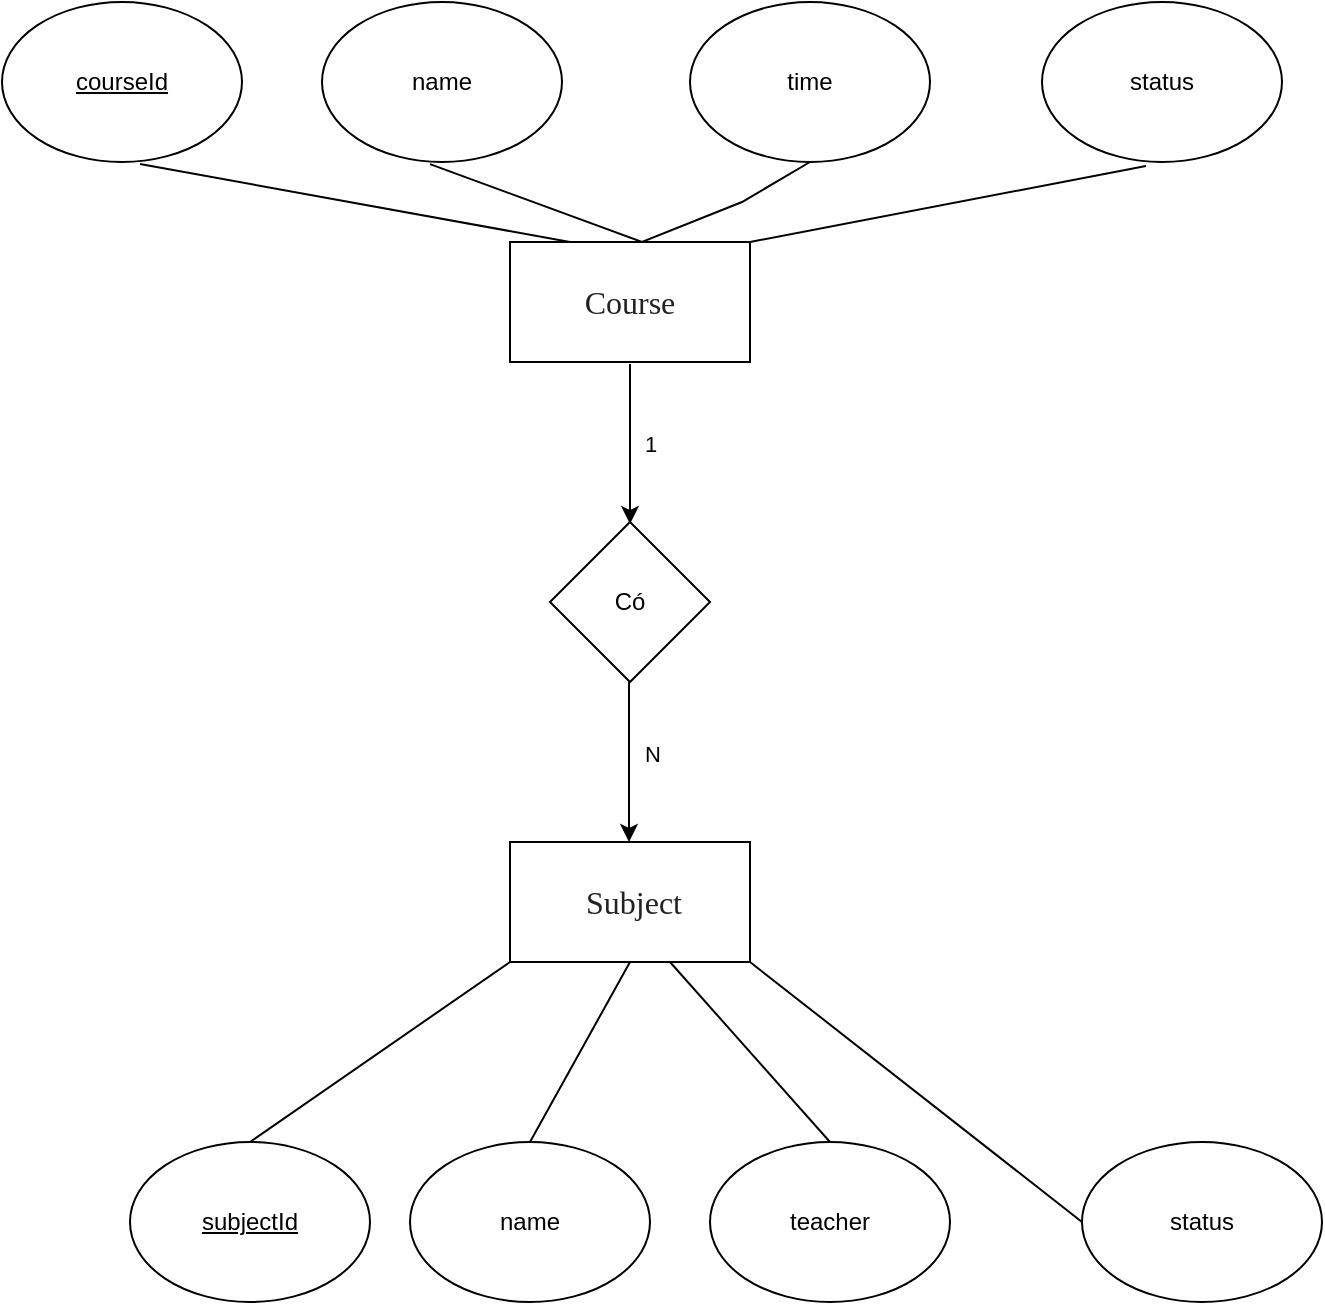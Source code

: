 <mxfile version="24.4.13" type="device">
  <diagram name="Trang-1" id="-0Wi1eNnvNYlA5sS_hvU">
    <mxGraphModel dx="1434" dy="756" grid="1" gridSize="10" guides="1" tooltips="1" connect="1" arrows="1" fold="1" page="1" pageScale="1" pageWidth="827" pageHeight="1169" math="0" shadow="0">
      <root>
        <mxCell id="0" />
        <mxCell id="1" parent="0" />
        <mxCell id="VkO1-VQNevSuLcNgFLQA-1" value="1" style="edgeStyle=orthogonalEdgeStyle;rounded=0;orthogonalLoop=1;jettySize=auto;html=1;exitX=0.5;exitY=1;exitDx=0;exitDy=0;entryX=0.5;entryY=0;entryDx=0;entryDy=0;" edge="1" parent="1">
          <mxGeometry y="10" relative="1" as="geometry">
            <mxPoint x="324" y="231" as="sourcePoint" />
            <mxPoint x="324" y="311" as="targetPoint" />
            <mxPoint as="offset" />
          </mxGeometry>
        </mxCell>
        <mxCell id="VkO1-VQNevSuLcNgFLQA-2" value="&lt;span style=&quot;color: rgb(34, 34, 34); font-family: &amp;quot;Roboto Flex&amp;quot;; font-size: 16px; text-align: left; background-color: rgb(255, 255, 255);&quot;&gt;Course&lt;/span&gt;" style="rounded=0;whiteSpace=wrap;html=1;" vertex="1" parent="1">
          <mxGeometry x="264" y="170" width="120" height="60" as="geometry" />
        </mxCell>
        <mxCell id="VkO1-VQNevSuLcNgFLQA-3" value="&lt;span style=&quot;color: rgb(34, 34, 34); font-family: &amp;quot;Roboto Flex&amp;quot;; font-size: 16px; text-align: left; background-color: rgb(255, 255, 255);&quot;&gt;&amp;nbsp;Subject&lt;/span&gt;" style="rounded=0;whiteSpace=wrap;html=1;" vertex="1" parent="1">
          <mxGeometry x="264" y="470" width="120" height="60" as="geometry" />
        </mxCell>
        <mxCell id="VkO1-VQNevSuLcNgFLQA-4" value="Có" style="rhombus;whiteSpace=wrap;html=1;" vertex="1" parent="1">
          <mxGeometry x="284" y="310" width="80" height="80" as="geometry" />
        </mxCell>
        <mxCell id="VkO1-VQNevSuLcNgFLQA-5" style="edgeStyle=orthogonalEdgeStyle;rounded=0;orthogonalLoop=1;jettySize=auto;html=1;exitX=0.5;exitY=1;exitDx=0;exitDy=0;entryX=0.5;entryY=0;entryDx=0;entryDy=0;" edge="1" parent="1">
          <mxGeometry relative="1" as="geometry">
            <mxPoint x="323.5" y="390" as="sourcePoint" />
            <mxPoint x="323.5" y="470" as="targetPoint" />
          </mxGeometry>
        </mxCell>
        <mxCell id="VkO1-VQNevSuLcNgFLQA-6" value="N" style="edgeLabel;html=1;align=center;verticalAlign=middle;resizable=0;points=[];" vertex="1" connectable="0" parent="VkO1-VQNevSuLcNgFLQA-5">
          <mxGeometry x="-0.1" y="4" relative="1" as="geometry">
            <mxPoint x="7" as="offset" />
          </mxGeometry>
        </mxCell>
        <mxCell id="VkO1-VQNevSuLcNgFLQA-7" value="&lt;u&gt;courseId&lt;/u&gt;" style="ellipse;whiteSpace=wrap;html=1;" vertex="1" parent="1">
          <mxGeometry x="10" y="50" width="120" height="80" as="geometry" />
        </mxCell>
        <mxCell id="VkO1-VQNevSuLcNgFLQA-8" value="name" style="ellipse;whiteSpace=wrap;html=1;" vertex="1" parent="1">
          <mxGeometry x="170" y="50" width="120" height="80" as="geometry" />
        </mxCell>
        <mxCell id="VkO1-VQNevSuLcNgFLQA-9" value="status" style="ellipse;whiteSpace=wrap;html=1;" vertex="1" parent="1">
          <mxGeometry x="530" y="50" width="120" height="80" as="geometry" />
        </mxCell>
        <mxCell id="VkO1-VQNevSuLcNgFLQA-10" value="" style="endArrow=none;html=1;rounded=0;exitX=0.45;exitY=1.013;exitDx=0;exitDy=0;exitPerimeter=0;entryX=0.5;entryY=1;entryDx=0;entryDy=0;" edge="1" parent="1" source="VkO1-VQNevSuLcNgFLQA-8" target="VkO1-VQNevSuLcNgFLQA-26">
          <mxGeometry width="50" height="50" relative="1" as="geometry">
            <mxPoint x="424" y="210" as="sourcePoint" />
            <mxPoint x="544" y="130" as="targetPoint" />
            <Array as="points">
              <mxPoint x="330" y="170" />
              <mxPoint x="380" y="150" />
            </Array>
          </mxGeometry>
        </mxCell>
        <mxCell id="VkO1-VQNevSuLcNgFLQA-11" value="" style="endArrow=none;html=1;rounded=0;exitX=0.25;exitY=0;exitDx=0;exitDy=0;entryX=0.575;entryY=1.013;entryDx=0;entryDy=0;entryPerimeter=0;" edge="1" parent="1" source="VkO1-VQNevSuLcNgFLQA-2" target="VkO1-VQNevSuLcNgFLQA-7">
          <mxGeometry width="50" height="50" relative="1" as="geometry">
            <mxPoint x="334" y="170" as="sourcePoint" />
            <mxPoint x="154" y="130" as="targetPoint" />
          </mxGeometry>
        </mxCell>
        <mxCell id="VkO1-VQNevSuLcNgFLQA-12" value="&lt;u&gt;subjectId&lt;/u&gt;" style="ellipse;whiteSpace=wrap;html=1;" vertex="1" parent="1">
          <mxGeometry x="74" y="620" width="120" height="80" as="geometry" />
        </mxCell>
        <mxCell id="VkO1-VQNevSuLcNgFLQA-13" value="name" style="ellipse;whiteSpace=wrap;html=1;" vertex="1" parent="1">
          <mxGeometry x="214" y="620" width="120" height="80" as="geometry" />
        </mxCell>
        <mxCell id="VkO1-VQNevSuLcNgFLQA-14" value="teacher" style="ellipse;whiteSpace=wrap;html=1;" vertex="1" parent="1">
          <mxGeometry x="364" y="620" width="120" height="80" as="geometry" />
        </mxCell>
        <mxCell id="VkO1-VQNevSuLcNgFLQA-17" value="status" style="ellipse;whiteSpace=wrap;html=1;" vertex="1" parent="1">
          <mxGeometry x="550" y="620" width="120" height="80" as="geometry" />
        </mxCell>
        <mxCell id="VkO1-VQNevSuLcNgFLQA-20" value="" style="endArrow=none;html=1;rounded=0;entryX=0.5;entryY=0;entryDx=0;entryDy=0;exitX=0;exitY=1;exitDx=0;exitDy=0;" edge="1" parent="1" source="VkO1-VQNevSuLcNgFLQA-3" target="VkO1-VQNevSuLcNgFLQA-12">
          <mxGeometry width="50" height="50" relative="1" as="geometry">
            <mxPoint x="204.04" y="598" as="sourcePoint" />
            <mxPoint x="133.04" y="590" as="targetPoint" />
          </mxGeometry>
        </mxCell>
        <mxCell id="VkO1-VQNevSuLcNgFLQA-21" value="" style="endArrow=none;html=1;rounded=0;entryX=0.5;entryY=0;entryDx=0;entryDy=0;exitX=0.5;exitY=1;exitDx=0;exitDy=0;" edge="1" parent="1" source="VkO1-VQNevSuLcNgFLQA-3" target="VkO1-VQNevSuLcNgFLQA-13">
          <mxGeometry width="50" height="50" relative="1" as="geometry">
            <mxPoint x="339" y="550" as="sourcePoint" />
            <mxPoint x="209" y="640" as="targetPoint" />
          </mxGeometry>
        </mxCell>
        <mxCell id="VkO1-VQNevSuLcNgFLQA-22" value="" style="endArrow=none;html=1;rounded=0;entryX=0.5;entryY=0;entryDx=0;entryDy=0;" edge="1" parent="1" target="VkO1-VQNevSuLcNgFLQA-14">
          <mxGeometry width="50" height="50" relative="1" as="geometry">
            <mxPoint x="344" y="530" as="sourcePoint" />
            <mxPoint x="354" y="650" as="targetPoint" />
          </mxGeometry>
        </mxCell>
        <mxCell id="VkO1-VQNevSuLcNgFLQA-25" value="" style="endArrow=none;html=1;rounded=0;entryX=1;entryY=1;entryDx=0;entryDy=0;exitX=0;exitY=0.5;exitDx=0;exitDy=0;" edge="1" parent="1" source="VkO1-VQNevSuLcNgFLQA-17" target="VkO1-VQNevSuLcNgFLQA-3">
          <mxGeometry width="50" height="50" relative="1" as="geometry">
            <mxPoint x="514" y="450" as="sourcePoint" />
            <mxPoint x="384" y="540" as="targetPoint" />
          </mxGeometry>
        </mxCell>
        <mxCell id="VkO1-VQNevSuLcNgFLQA-26" value="time" style="ellipse;whiteSpace=wrap;html=1;" vertex="1" parent="1">
          <mxGeometry x="354" y="50" width="120" height="80" as="geometry" />
        </mxCell>
        <mxCell id="VkO1-VQNevSuLcNgFLQA-28" value="" style="endArrow=none;html=1;rounded=0;exitX=0.433;exitY=1.025;exitDx=0;exitDy=0;entryX=1;entryY=0;entryDx=0;entryDy=0;exitPerimeter=0;" edge="1" parent="1" source="VkO1-VQNevSuLcNgFLQA-9" target="VkO1-VQNevSuLcNgFLQA-2">
          <mxGeometry width="50" height="50" relative="1" as="geometry">
            <mxPoint x="629" y="178.96" as="sourcePoint" />
            <mxPoint x="414" y="139.96" as="targetPoint" />
          </mxGeometry>
        </mxCell>
      </root>
    </mxGraphModel>
  </diagram>
</mxfile>

